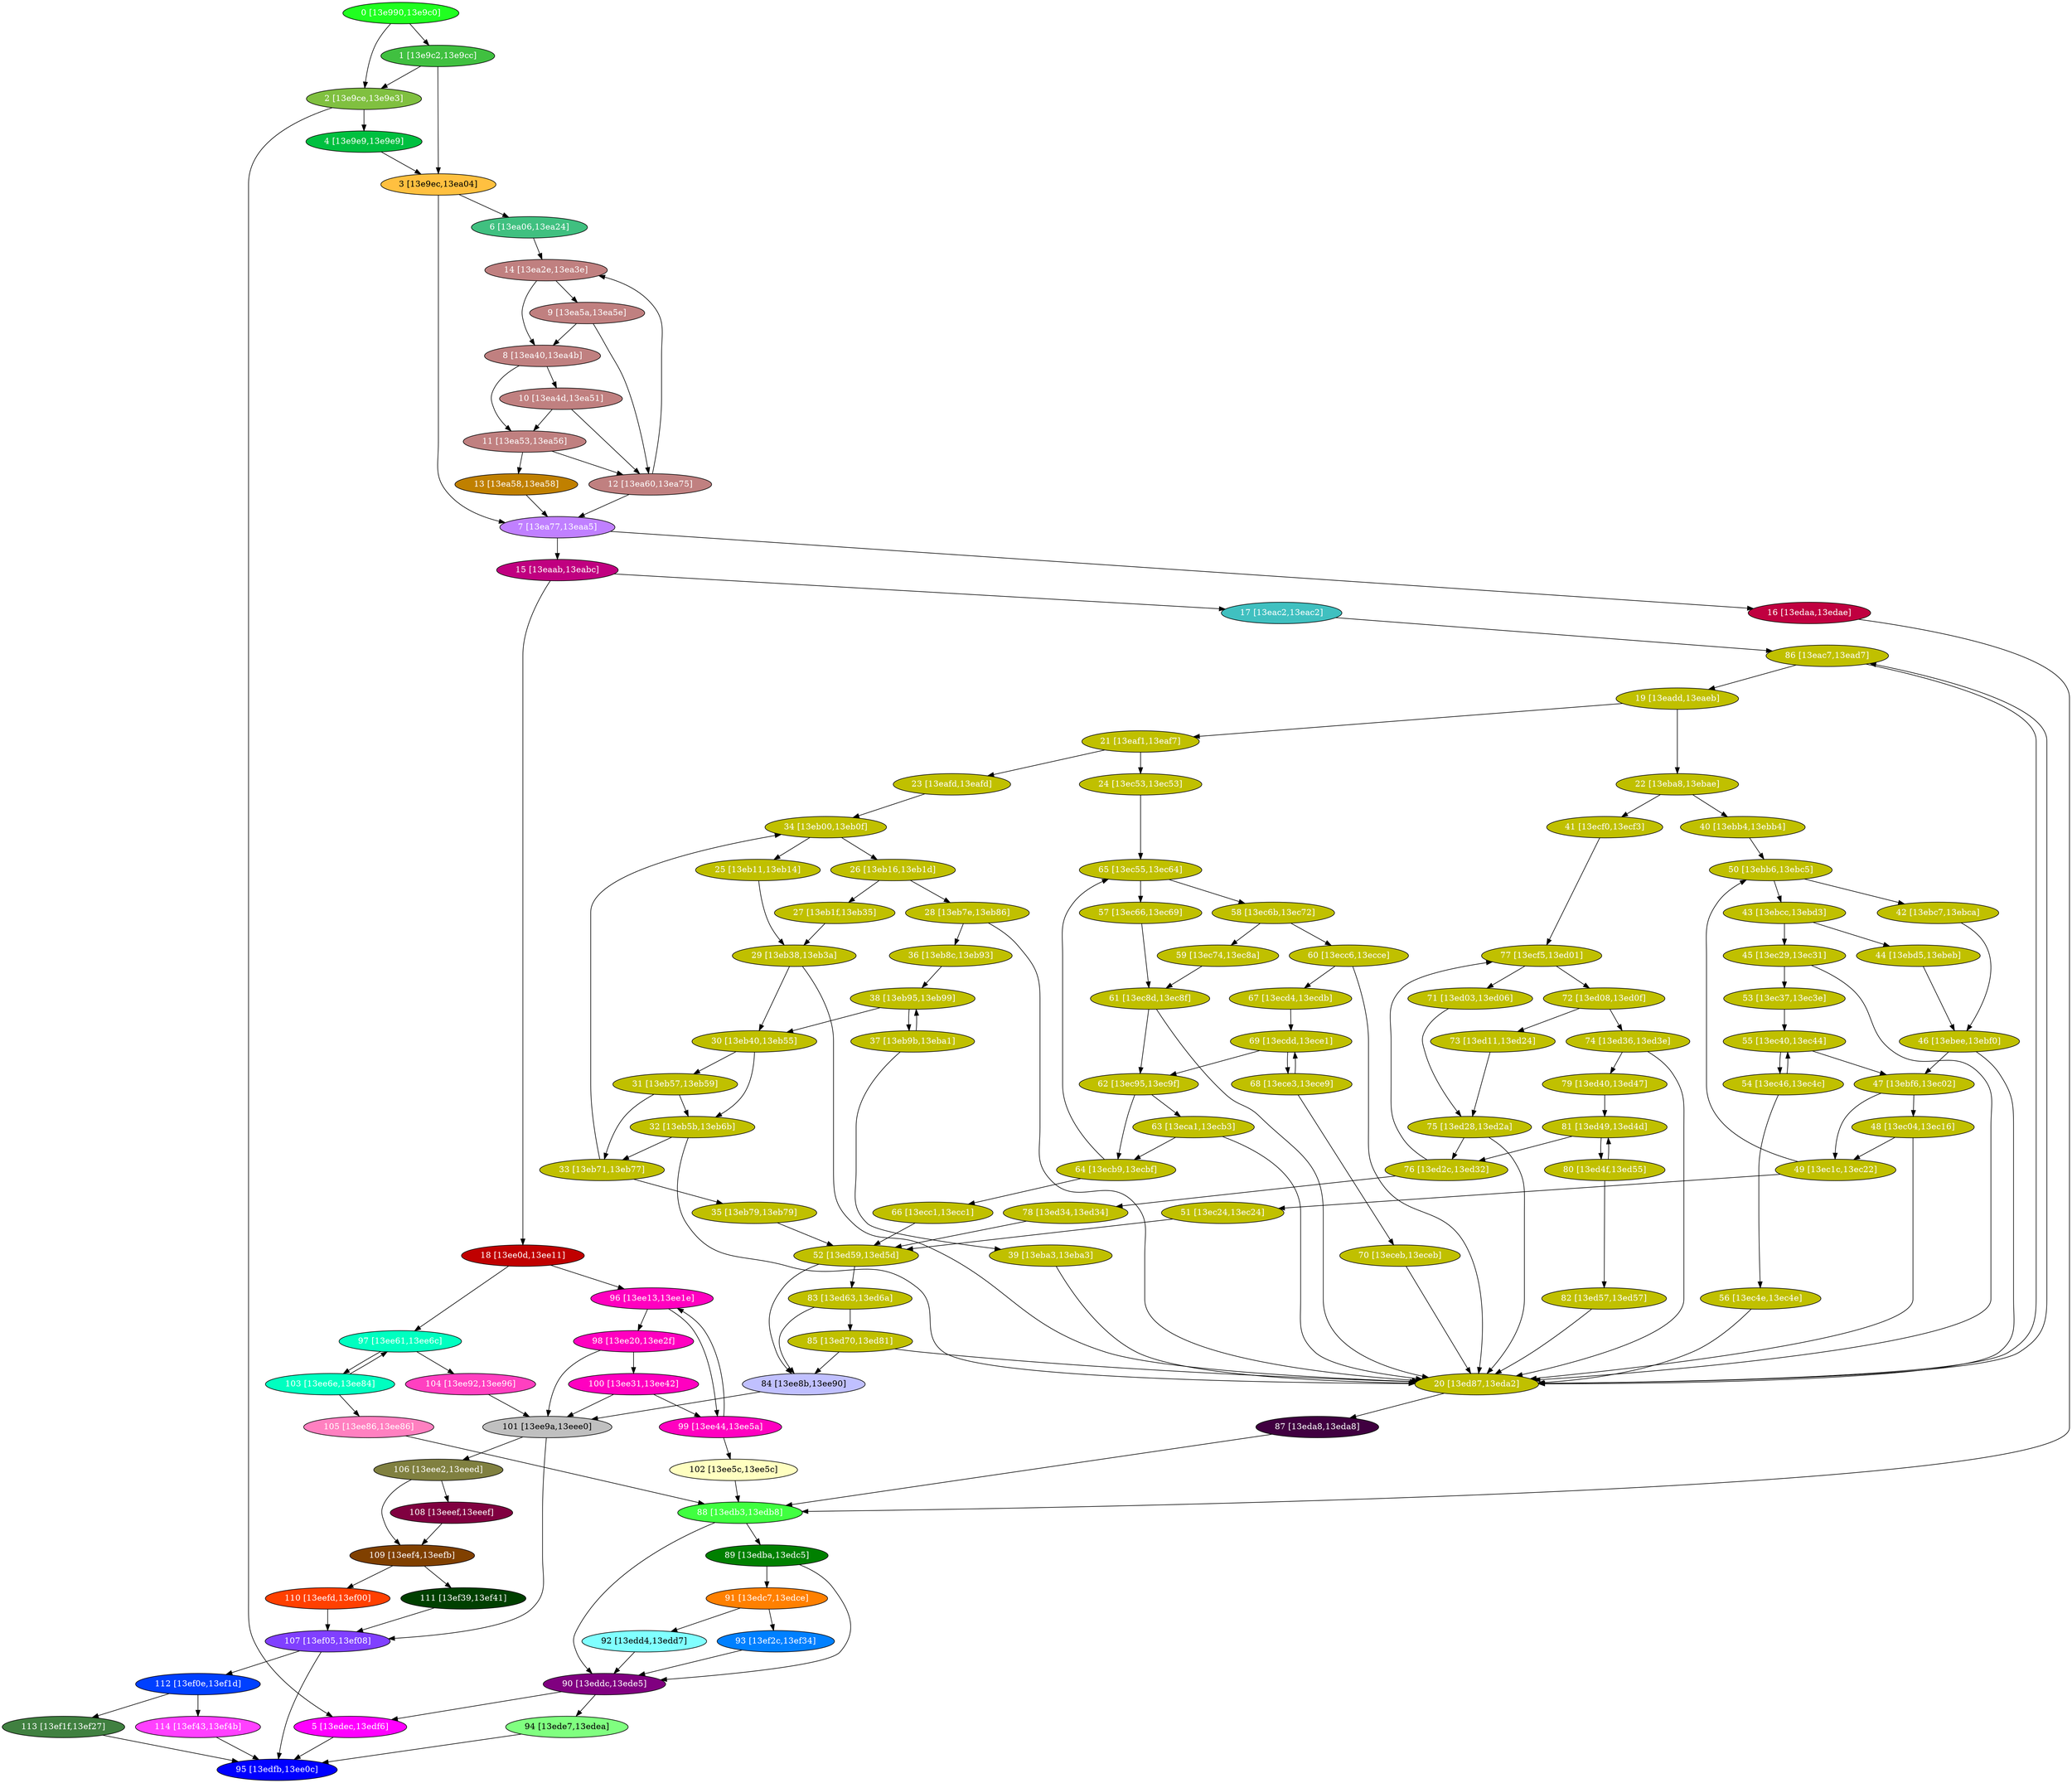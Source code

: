 diGraph libnss3{
	libnss3_0  [style=filled fillcolor="#20FF20" fontcolor="#ffffff" shape=oval label="0 [13e990,13e9c0]"]
	libnss3_1  [style=filled fillcolor="#40C040" fontcolor="#ffffff" shape=oval label="1 [13e9c2,13e9cc]"]
	libnss3_2  [style=filled fillcolor="#80C040" fontcolor="#ffffff" shape=oval label="2 [13e9ce,13e9e3]"]
	libnss3_3  [style=filled fillcolor="#FFC040" fontcolor="#000000" shape=oval label="3 [13e9ec,13ea04]"]
	libnss3_4  [style=filled fillcolor="#00C040" fontcolor="#ffffff" shape=oval label="4 [13e9e9,13e9e9]"]
	libnss3_5  [style=filled fillcolor="#FF00FF" fontcolor="#ffffff" shape=oval label="5 [13edec,13edf6]"]
	libnss3_6  [style=filled fillcolor="#40C080" fontcolor="#ffffff" shape=oval label="6 [13ea06,13ea24]"]
	libnss3_7  [style=filled fillcolor="#C080FF" fontcolor="#ffffff" shape=oval label="7 [13ea77,13eaa5]"]
	libnss3_8  [style=filled fillcolor="#C08080" fontcolor="#ffffff" shape=oval label="8 [13ea40,13ea4b]"]
	libnss3_9  [style=filled fillcolor="#C08080" fontcolor="#ffffff" shape=oval label="9 [13ea5a,13ea5e]"]
	libnss3_a  [style=filled fillcolor="#C08080" fontcolor="#ffffff" shape=oval label="10 [13ea4d,13ea51]"]
	libnss3_b  [style=filled fillcolor="#C08080" fontcolor="#ffffff" shape=oval label="11 [13ea53,13ea56]"]
	libnss3_c  [style=filled fillcolor="#C08080" fontcolor="#ffffff" shape=oval label="12 [13ea60,13ea75]"]
	libnss3_d  [style=filled fillcolor="#C08000" fontcolor="#ffffff" shape=oval label="13 [13ea58,13ea58]"]
	libnss3_e  [style=filled fillcolor="#C08080" fontcolor="#ffffff" shape=oval label="14 [13ea2e,13ea3e]"]
	libnss3_f  [style=filled fillcolor="#C00080" fontcolor="#ffffff" shape=oval label="15 [13eaab,13eabc]"]
	libnss3_10  [style=filled fillcolor="#C00040" fontcolor="#ffffff" shape=oval label="16 [13edaa,13edae]"]
	libnss3_11  [style=filled fillcolor="#40C0C0" fontcolor="#ffffff" shape=oval label="17 [13eac2,13eac2]"]
	libnss3_12  [style=filled fillcolor="#C00000" fontcolor="#ffffff" shape=oval label="18 [13ee0d,13ee11]"]
	libnss3_13  [style=filled fillcolor="#C0C000" fontcolor="#ffffff" shape=oval label="19 [13eadd,13eaeb]"]
	libnss3_14  [style=filled fillcolor="#C0C000" fontcolor="#ffffff" shape=oval label="20 [13ed87,13eda2]"]
	libnss3_15  [style=filled fillcolor="#C0C000" fontcolor="#ffffff" shape=oval label="21 [13eaf1,13eaf7]"]
	libnss3_16  [style=filled fillcolor="#C0C000" fontcolor="#ffffff" shape=oval label="22 [13eba8,13ebae]"]
	libnss3_17  [style=filled fillcolor="#C0C000" fontcolor="#ffffff" shape=oval label="23 [13eafd,13eafd]"]
	libnss3_18  [style=filled fillcolor="#C0C000" fontcolor="#ffffff" shape=oval label="24 [13ec53,13ec53]"]
	libnss3_19  [style=filled fillcolor="#C0C000" fontcolor="#ffffff" shape=oval label="25 [13eb11,13eb14]"]
	libnss3_1a  [style=filled fillcolor="#C0C000" fontcolor="#ffffff" shape=oval label="26 [13eb16,13eb1d]"]
	libnss3_1b  [style=filled fillcolor="#C0C000" fontcolor="#ffffff" shape=oval label="27 [13eb1f,13eb35]"]
	libnss3_1c  [style=filled fillcolor="#C0C000" fontcolor="#ffffff" shape=oval label="28 [13eb7e,13eb86]"]
	libnss3_1d  [style=filled fillcolor="#C0C000" fontcolor="#ffffff" shape=oval label="29 [13eb38,13eb3a]"]
	libnss3_1e  [style=filled fillcolor="#C0C000" fontcolor="#ffffff" shape=oval label="30 [13eb40,13eb55]"]
	libnss3_1f  [style=filled fillcolor="#C0C000" fontcolor="#ffffff" shape=oval label="31 [13eb57,13eb59]"]
	libnss3_20  [style=filled fillcolor="#C0C000" fontcolor="#ffffff" shape=oval label="32 [13eb5b,13eb6b]"]
	libnss3_21  [style=filled fillcolor="#C0C000" fontcolor="#ffffff" shape=oval label="33 [13eb71,13eb77]"]
	libnss3_22  [style=filled fillcolor="#C0C000" fontcolor="#ffffff" shape=oval label="34 [13eb00,13eb0f]"]
	libnss3_23  [style=filled fillcolor="#C0C000" fontcolor="#ffffff" shape=oval label="35 [13eb79,13eb79]"]
	libnss3_24  [style=filled fillcolor="#C0C000" fontcolor="#ffffff" shape=oval label="36 [13eb8c,13eb93]"]
	libnss3_25  [style=filled fillcolor="#C0C000" fontcolor="#ffffff" shape=oval label="37 [13eb9b,13eba1]"]
	libnss3_26  [style=filled fillcolor="#C0C000" fontcolor="#ffffff" shape=oval label="38 [13eb95,13eb99]"]
	libnss3_27  [style=filled fillcolor="#C0C000" fontcolor="#ffffff" shape=oval label="39 [13eba3,13eba3]"]
	libnss3_28  [style=filled fillcolor="#C0C000" fontcolor="#ffffff" shape=oval label="40 [13ebb4,13ebb4]"]
	libnss3_29  [style=filled fillcolor="#C0C000" fontcolor="#ffffff" shape=oval label="41 [13ecf0,13ecf3]"]
	libnss3_2a  [style=filled fillcolor="#C0C000" fontcolor="#ffffff" shape=oval label="42 [13ebc7,13ebca]"]
	libnss3_2b  [style=filled fillcolor="#C0C000" fontcolor="#ffffff" shape=oval label="43 [13ebcc,13ebd3]"]
	libnss3_2c  [style=filled fillcolor="#C0C000" fontcolor="#ffffff" shape=oval label="44 [13ebd5,13ebeb]"]
	libnss3_2d  [style=filled fillcolor="#C0C000" fontcolor="#ffffff" shape=oval label="45 [13ec29,13ec31]"]
	libnss3_2e  [style=filled fillcolor="#C0C000" fontcolor="#ffffff" shape=oval label="46 [13ebee,13ebf0]"]
	libnss3_2f  [style=filled fillcolor="#C0C000" fontcolor="#ffffff" shape=oval label="47 [13ebf6,13ec02]"]
	libnss3_30  [style=filled fillcolor="#C0C000" fontcolor="#ffffff" shape=oval label="48 [13ec04,13ec16]"]
	libnss3_31  [style=filled fillcolor="#C0C000" fontcolor="#ffffff" shape=oval label="49 [13ec1c,13ec22]"]
	libnss3_32  [style=filled fillcolor="#C0C000" fontcolor="#ffffff" shape=oval label="50 [13ebb6,13ebc5]"]
	libnss3_33  [style=filled fillcolor="#C0C000" fontcolor="#ffffff" shape=oval label="51 [13ec24,13ec24]"]
	libnss3_34  [style=filled fillcolor="#C0C000" fontcolor="#ffffff" shape=oval label="52 [13ed59,13ed5d]"]
	libnss3_35  [style=filled fillcolor="#C0C000" fontcolor="#ffffff" shape=oval label="53 [13ec37,13ec3e]"]
	libnss3_36  [style=filled fillcolor="#C0C000" fontcolor="#ffffff" shape=oval label="54 [13ec46,13ec4c]"]
	libnss3_37  [style=filled fillcolor="#C0C000" fontcolor="#ffffff" shape=oval label="55 [13ec40,13ec44]"]
	libnss3_38  [style=filled fillcolor="#C0C000" fontcolor="#ffffff" shape=oval label="56 [13ec4e,13ec4e]"]
	libnss3_39  [style=filled fillcolor="#C0C000" fontcolor="#ffffff" shape=oval label="57 [13ec66,13ec69]"]
	libnss3_3a  [style=filled fillcolor="#C0C000" fontcolor="#ffffff" shape=oval label="58 [13ec6b,13ec72]"]
	libnss3_3b  [style=filled fillcolor="#C0C000" fontcolor="#ffffff" shape=oval label="59 [13ec74,13ec8a]"]
	libnss3_3c  [style=filled fillcolor="#C0C000" fontcolor="#ffffff" shape=oval label="60 [13ecc6,13ecce]"]
	libnss3_3d  [style=filled fillcolor="#C0C000" fontcolor="#ffffff" shape=oval label="61 [13ec8d,13ec8f]"]
	libnss3_3e  [style=filled fillcolor="#C0C000" fontcolor="#ffffff" shape=oval label="62 [13ec95,13ec9f]"]
	libnss3_3f  [style=filled fillcolor="#C0C000" fontcolor="#ffffff" shape=oval label="63 [13eca1,13ecb3]"]
	libnss3_40  [style=filled fillcolor="#C0C000" fontcolor="#ffffff" shape=oval label="64 [13ecb9,13ecbf]"]
	libnss3_41  [style=filled fillcolor="#C0C000" fontcolor="#ffffff" shape=oval label="65 [13ec55,13ec64]"]
	libnss3_42  [style=filled fillcolor="#C0C000" fontcolor="#ffffff" shape=oval label="66 [13ecc1,13ecc1]"]
	libnss3_43  [style=filled fillcolor="#C0C000" fontcolor="#ffffff" shape=oval label="67 [13ecd4,13ecdb]"]
	libnss3_44  [style=filled fillcolor="#C0C000" fontcolor="#ffffff" shape=oval label="68 [13ece3,13ece9]"]
	libnss3_45  [style=filled fillcolor="#C0C000" fontcolor="#ffffff" shape=oval label="69 [13ecdd,13ece1]"]
	libnss3_46  [style=filled fillcolor="#C0C000" fontcolor="#ffffff" shape=oval label="70 [13eceb,13eceb]"]
	libnss3_47  [style=filled fillcolor="#C0C000" fontcolor="#ffffff" shape=oval label="71 [13ed03,13ed06]"]
	libnss3_48  [style=filled fillcolor="#C0C000" fontcolor="#ffffff" shape=oval label="72 [13ed08,13ed0f]"]
	libnss3_49  [style=filled fillcolor="#C0C000" fontcolor="#ffffff" shape=oval label="73 [13ed11,13ed24]"]
	libnss3_4a  [style=filled fillcolor="#C0C000" fontcolor="#ffffff" shape=oval label="74 [13ed36,13ed3e]"]
	libnss3_4b  [style=filled fillcolor="#C0C000" fontcolor="#ffffff" shape=oval label="75 [13ed28,13ed2a]"]
	libnss3_4c  [style=filled fillcolor="#C0C000" fontcolor="#ffffff" shape=oval label="76 [13ed2c,13ed32]"]
	libnss3_4d  [style=filled fillcolor="#C0C000" fontcolor="#ffffff" shape=oval label="77 [13ecf5,13ed01]"]
	libnss3_4e  [style=filled fillcolor="#C0C000" fontcolor="#ffffff" shape=oval label="78 [13ed34,13ed34]"]
	libnss3_4f  [style=filled fillcolor="#C0C000" fontcolor="#ffffff" shape=oval label="79 [13ed40,13ed47]"]
	libnss3_50  [style=filled fillcolor="#C0C000" fontcolor="#ffffff" shape=oval label="80 [13ed4f,13ed55]"]
	libnss3_51  [style=filled fillcolor="#C0C000" fontcolor="#ffffff" shape=oval label="81 [13ed49,13ed4d]"]
	libnss3_52  [style=filled fillcolor="#C0C000" fontcolor="#ffffff" shape=oval label="82 [13ed57,13ed57]"]
	libnss3_53  [style=filled fillcolor="#C0C000" fontcolor="#ffffff" shape=oval label="83 [13ed63,13ed6a]"]
	libnss3_54  [style=filled fillcolor="#C0C0FF" fontcolor="#000000" shape=oval label="84 [13ee8b,13ee90]"]
	libnss3_55  [style=filled fillcolor="#C0C000" fontcolor="#ffffff" shape=oval label="85 [13ed70,13ed81]"]
	libnss3_56  [style=filled fillcolor="#C0C000" fontcolor="#ffffff" shape=oval label="86 [13eac7,13ead7]"]
	libnss3_57  [style=filled fillcolor="#400040" fontcolor="#ffffff" shape=oval label="87 [13eda8,13eda8]"]
	libnss3_58  [style=filled fillcolor="#40FF40" fontcolor="#ffffff" shape=oval label="88 [13edb3,13edb8]"]
	libnss3_59  [style=filled fillcolor="#008000" fontcolor="#ffffff" shape=oval label="89 [13edba,13edc5]"]
	libnss3_5a  [style=filled fillcolor="#800080" fontcolor="#ffffff" shape=oval label="90 [13eddc,13ede5]"]
	libnss3_5b  [style=filled fillcolor="#FF8000" fontcolor="#ffffff" shape=oval label="91 [13edc7,13edce]"]
	libnss3_5c  [style=filled fillcolor="#80FFFF" fontcolor="#000000" shape=oval label="92 [13edd4,13edd7]"]
	libnss3_5d  [style=filled fillcolor="#0080FF" fontcolor="#ffffff" shape=oval label="93 [13ef2c,13ef34]"]
	libnss3_5e  [style=filled fillcolor="#80FF80" fontcolor="#000000" shape=oval label="94 [13ede7,13edea]"]
	libnss3_5f  [style=filled fillcolor="#0000FF" fontcolor="#ffffff" shape=oval label="95 [13edfb,13ee0c]"]
	libnss3_60  [style=filled fillcolor="#FF00C0" fontcolor="#ffffff" shape=oval label="96 [13ee13,13ee1e]"]
	libnss3_61  [style=filled fillcolor="#00FFC0" fontcolor="#ffffff" shape=oval label="97 [13ee61,13ee6c]"]
	libnss3_62  [style=filled fillcolor="#FF00C0" fontcolor="#ffffff" shape=oval label="98 [13ee20,13ee2f]"]
	libnss3_63  [style=filled fillcolor="#FF00C0" fontcolor="#ffffff" shape=oval label="99 [13ee44,13ee5a]"]
	libnss3_64  [style=filled fillcolor="#FF00C0" fontcolor="#ffffff" shape=oval label="100 [13ee31,13ee42]"]
	libnss3_65  [style=filled fillcolor="#C0C0C0" fontcolor="#000000" shape=oval label="101 [13ee9a,13eee0]"]
	libnss3_66  [style=filled fillcolor="#FFFFC0" fontcolor="#000000" shape=oval label="102 [13ee5c,13ee5c]"]
	libnss3_67  [style=filled fillcolor="#00FFC0" fontcolor="#ffffff" shape=oval label="103 [13ee6e,13ee84]"]
	libnss3_68  [style=filled fillcolor="#FF40C0" fontcolor="#ffffff" shape=oval label="104 [13ee92,13ee96]"]
	libnss3_69  [style=filled fillcolor="#FF80C0" fontcolor="#ffffff" shape=oval label="105 [13ee86,13ee86]"]
	libnss3_6a  [style=filled fillcolor="#808040" fontcolor="#ffffff" shape=oval label="106 [13eee2,13eeed]"]
	libnss3_6b  [style=filled fillcolor="#8040FF" fontcolor="#ffffff" shape=oval label="107 [13ef05,13ef08]"]
	libnss3_6c  [style=filled fillcolor="#800040" fontcolor="#ffffff" shape=oval label="108 [13eeef,13eeef]"]
	libnss3_6d  [style=filled fillcolor="#804000" fontcolor="#ffffff" shape=oval label="109 [13eef4,13eefb]"]
	libnss3_6e  [style=filled fillcolor="#FF4000" fontcolor="#ffffff" shape=oval label="110 [13eefd,13ef00]"]
	libnss3_6f  [style=filled fillcolor="#004000" fontcolor="#ffffff" shape=oval label="111 [13ef39,13ef41]"]
	libnss3_70  [style=filled fillcolor="#0040FF" fontcolor="#ffffff" shape=oval label="112 [13ef0e,13ef1d]"]
	libnss3_71  [style=filled fillcolor="#408040" fontcolor="#ffffff" shape=oval label="113 [13ef1f,13ef27]"]
	libnss3_72  [style=filled fillcolor="#FF40FF" fontcolor="#ffffff" shape=oval label="114 [13ef43,13ef4b]"]

	libnss3_0 -> libnss3_1
	libnss3_0 -> libnss3_2
	libnss3_1 -> libnss3_2
	libnss3_1 -> libnss3_3
	libnss3_2 -> libnss3_4
	libnss3_2 -> libnss3_5
	libnss3_3 -> libnss3_6
	libnss3_3 -> libnss3_7
	libnss3_4 -> libnss3_3
	libnss3_5 -> libnss3_5f
	libnss3_6 -> libnss3_e
	libnss3_7 -> libnss3_f
	libnss3_7 -> libnss3_10
	libnss3_8 -> libnss3_a
	libnss3_8 -> libnss3_b
	libnss3_9 -> libnss3_8
	libnss3_9 -> libnss3_c
	libnss3_a -> libnss3_b
	libnss3_a -> libnss3_c
	libnss3_b -> libnss3_c
	libnss3_b -> libnss3_d
	libnss3_c -> libnss3_7
	libnss3_c -> libnss3_e
	libnss3_d -> libnss3_7
	libnss3_e -> libnss3_8
	libnss3_e -> libnss3_9
	libnss3_f -> libnss3_11
	libnss3_f -> libnss3_12
	libnss3_10 -> libnss3_58
	libnss3_11 -> libnss3_56
	libnss3_12 -> libnss3_60
	libnss3_12 -> libnss3_61
	libnss3_13 -> libnss3_15
	libnss3_13 -> libnss3_16
	libnss3_14 -> libnss3_56
	libnss3_14 -> libnss3_57
	libnss3_15 -> libnss3_17
	libnss3_15 -> libnss3_18
	libnss3_16 -> libnss3_28
	libnss3_16 -> libnss3_29
	libnss3_17 -> libnss3_22
	libnss3_18 -> libnss3_41
	libnss3_19 -> libnss3_1d
	libnss3_1a -> libnss3_1b
	libnss3_1a -> libnss3_1c
	libnss3_1b -> libnss3_1d
	libnss3_1c -> libnss3_14
	libnss3_1c -> libnss3_24
	libnss3_1d -> libnss3_14
	libnss3_1d -> libnss3_1e
	libnss3_1e -> libnss3_1f
	libnss3_1e -> libnss3_20
	libnss3_1f -> libnss3_20
	libnss3_1f -> libnss3_21
	libnss3_20 -> libnss3_14
	libnss3_20 -> libnss3_21
	libnss3_21 -> libnss3_22
	libnss3_21 -> libnss3_23
	libnss3_22 -> libnss3_19
	libnss3_22 -> libnss3_1a
	libnss3_23 -> libnss3_34
	libnss3_24 -> libnss3_26
	libnss3_25 -> libnss3_26
	libnss3_25 -> libnss3_27
	libnss3_26 -> libnss3_1e
	libnss3_26 -> libnss3_25
	libnss3_27 -> libnss3_14
	libnss3_28 -> libnss3_32
	libnss3_29 -> libnss3_4d
	libnss3_2a -> libnss3_2e
	libnss3_2b -> libnss3_2c
	libnss3_2b -> libnss3_2d
	libnss3_2c -> libnss3_2e
	libnss3_2d -> libnss3_14
	libnss3_2d -> libnss3_35
	libnss3_2e -> libnss3_14
	libnss3_2e -> libnss3_2f
	libnss3_2f -> libnss3_30
	libnss3_2f -> libnss3_31
	libnss3_30 -> libnss3_14
	libnss3_30 -> libnss3_31
	libnss3_31 -> libnss3_32
	libnss3_31 -> libnss3_33
	libnss3_32 -> libnss3_2a
	libnss3_32 -> libnss3_2b
	libnss3_33 -> libnss3_34
	libnss3_34 -> libnss3_53
	libnss3_34 -> libnss3_54
	libnss3_35 -> libnss3_37
	libnss3_36 -> libnss3_37
	libnss3_36 -> libnss3_38
	libnss3_37 -> libnss3_2f
	libnss3_37 -> libnss3_36
	libnss3_38 -> libnss3_14
	libnss3_39 -> libnss3_3d
	libnss3_3a -> libnss3_3b
	libnss3_3a -> libnss3_3c
	libnss3_3b -> libnss3_3d
	libnss3_3c -> libnss3_14
	libnss3_3c -> libnss3_43
	libnss3_3d -> libnss3_14
	libnss3_3d -> libnss3_3e
	libnss3_3e -> libnss3_3f
	libnss3_3e -> libnss3_40
	libnss3_3f -> libnss3_14
	libnss3_3f -> libnss3_40
	libnss3_40 -> libnss3_41
	libnss3_40 -> libnss3_42
	libnss3_41 -> libnss3_39
	libnss3_41 -> libnss3_3a
	libnss3_42 -> libnss3_34
	libnss3_43 -> libnss3_45
	libnss3_44 -> libnss3_45
	libnss3_44 -> libnss3_46
	libnss3_45 -> libnss3_3e
	libnss3_45 -> libnss3_44
	libnss3_46 -> libnss3_14
	libnss3_47 -> libnss3_4b
	libnss3_48 -> libnss3_49
	libnss3_48 -> libnss3_4a
	libnss3_49 -> libnss3_4b
	libnss3_4a -> libnss3_14
	libnss3_4a -> libnss3_4f
	libnss3_4b -> libnss3_14
	libnss3_4b -> libnss3_4c
	libnss3_4c -> libnss3_4d
	libnss3_4c -> libnss3_4e
	libnss3_4d -> libnss3_47
	libnss3_4d -> libnss3_48
	libnss3_4e -> libnss3_34
	libnss3_4f -> libnss3_51
	libnss3_50 -> libnss3_51
	libnss3_50 -> libnss3_52
	libnss3_51 -> libnss3_4c
	libnss3_51 -> libnss3_50
	libnss3_52 -> libnss3_14
	libnss3_53 -> libnss3_54
	libnss3_53 -> libnss3_55
	libnss3_54 -> libnss3_65
	libnss3_55 -> libnss3_14
	libnss3_55 -> libnss3_54
	libnss3_56 -> libnss3_13
	libnss3_56 -> libnss3_14
	libnss3_57 -> libnss3_58
	libnss3_58 -> libnss3_59
	libnss3_58 -> libnss3_5a
	libnss3_59 -> libnss3_5a
	libnss3_59 -> libnss3_5b
	libnss3_5a -> libnss3_5
	libnss3_5a -> libnss3_5e
	libnss3_5b -> libnss3_5c
	libnss3_5b -> libnss3_5d
	libnss3_5c -> libnss3_5a
	libnss3_5d -> libnss3_5a
	libnss3_5e -> libnss3_5f
	libnss3_60 -> libnss3_62
	libnss3_60 -> libnss3_63
	libnss3_61 -> libnss3_67
	libnss3_61 -> libnss3_68
	libnss3_62 -> libnss3_64
	libnss3_62 -> libnss3_65
	libnss3_63 -> libnss3_60
	libnss3_63 -> libnss3_66
	libnss3_64 -> libnss3_63
	libnss3_64 -> libnss3_65
	libnss3_65 -> libnss3_6a
	libnss3_65 -> libnss3_6b
	libnss3_66 -> libnss3_58
	libnss3_67 -> libnss3_61
	libnss3_67 -> libnss3_69
	libnss3_68 -> libnss3_65
	libnss3_69 -> libnss3_58
	libnss3_6a -> libnss3_6c
	libnss3_6a -> libnss3_6d
	libnss3_6b -> libnss3_5f
	libnss3_6b -> libnss3_70
	libnss3_6c -> libnss3_6d
	libnss3_6d -> libnss3_6e
	libnss3_6d -> libnss3_6f
	libnss3_6e -> libnss3_6b
	libnss3_6f -> libnss3_6b
	libnss3_70 -> libnss3_71
	libnss3_70 -> libnss3_72
	libnss3_71 -> libnss3_5f
	libnss3_72 -> libnss3_5f
}